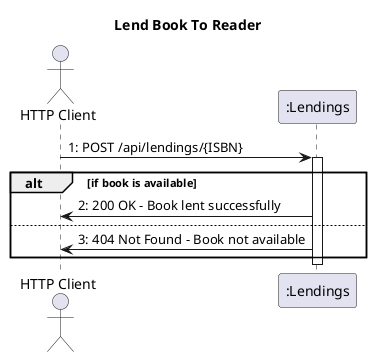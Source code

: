 @startuml
title Lend Book To Reader
actor "HTTP Client" as client
participant ":Lendings" as Lendings

client -> Lendings: 1: POST /api/lendings/{ISBN}
activate Lendings
alt if book is available
  Lendings -> client: 2: 200 OK - Book lent successfully
else
  Lendings -> client: 3: 404 Not Found - Book not available
end
deactivate Lendings
@enduml